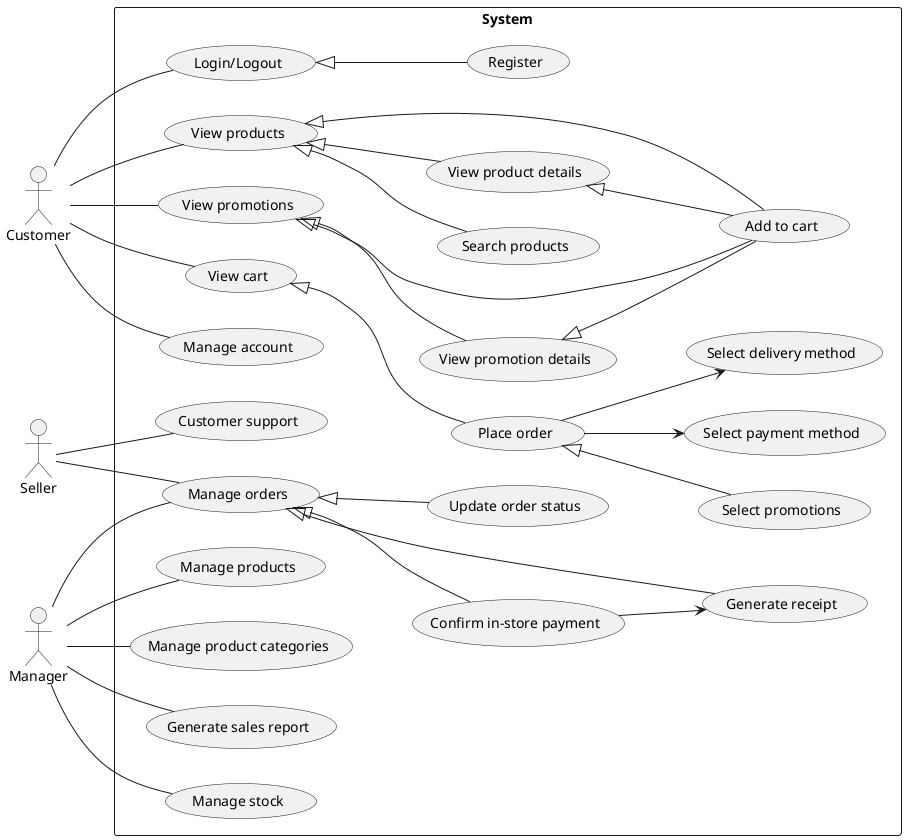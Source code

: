@startuml UseCases
left to right direction
:Customer: as c
:Seller: as s
:Manager: as m

rectangle System {
    c -- (View products)
    (View products) <|-- (Search products)
    (View products) <|-- (View product details)
    (View products) <|-- (Add to cart)
    (View product details) <|-- (Add to cart)

    c -- (View promotions)
    (View promotions) <|-- (Add to cart)
    (View promotions) <|-- (View promotion details)
    (View promotion details) <|-- (Add to cart)

    c -- (View cart)
    (View cart) <|-- (Place order)
    (Place order) --> (Select payment method)
    (Place order) --> (Select delivery method)
    (Place order) <|-- (Select promotions)

    c -- (Manage account)
    c -- (Login/Logout)
    (Login/Logout) <|-- (Register)

    s -- (Manage orders)
    m -- (Manage orders)
    (Manage orders) <|-- (Update order status)
    (Manage orders) <|-- (Confirm in-store payment)
    (Confirm in-store payment) --> (Generate receipt)
    (Manage orders) <|-- (Generate receipt)
    s -- (Customer support)

    m -- (Manage stock)
    m -- (Manage products)
    m -- (Manage product categories)
    m -- (Generate sales report)
}
@enduml